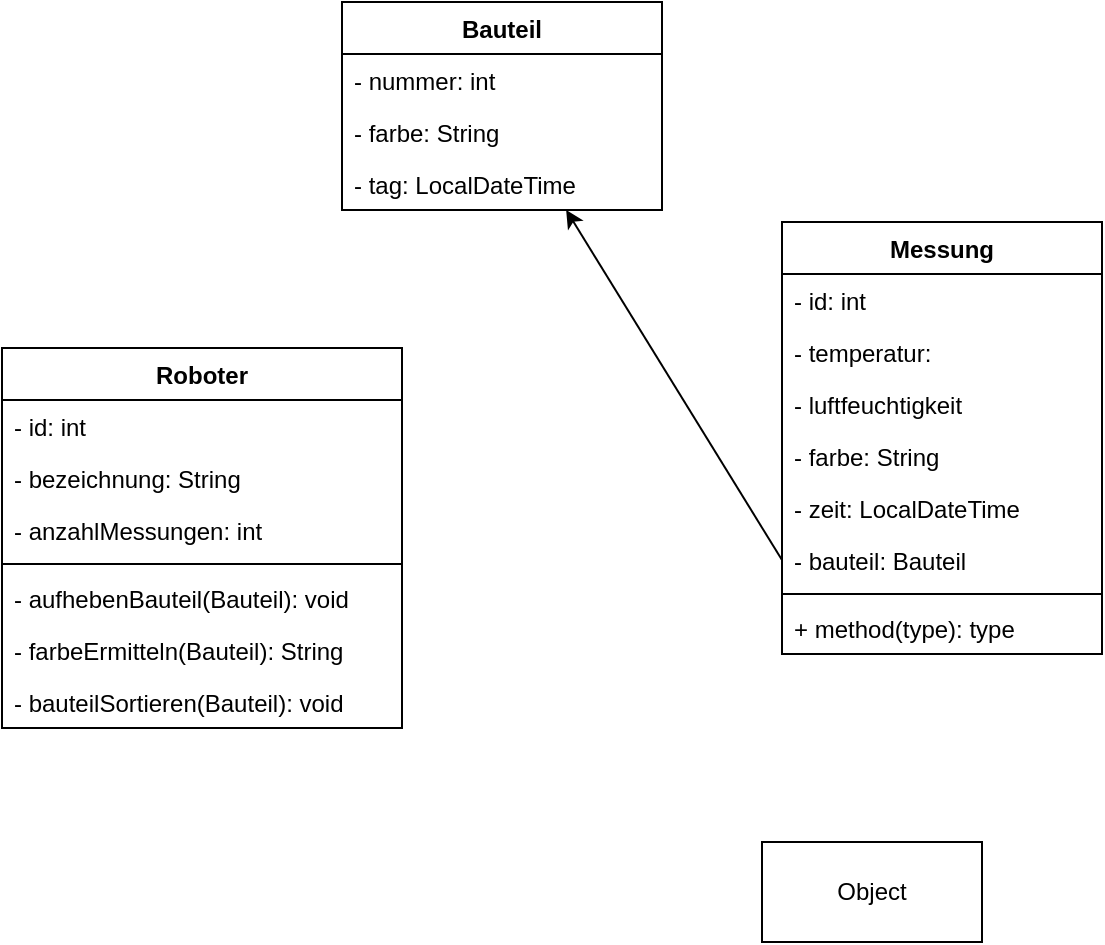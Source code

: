 <mxfile version="24.2.8" type="github">
  <diagram name="Seite-1" id="c4jyM4S404xS2nKWyq8i">
    <mxGraphModel dx="1434" dy="782" grid="1" gridSize="10" guides="1" tooltips="1" connect="1" arrows="1" fold="1" page="1" pageScale="1" pageWidth="827" pageHeight="1169" math="0" shadow="0">
      <root>
        <mxCell id="0" />
        <mxCell id="1" parent="0" />
        <mxCell id="oylPBmafDUihr2nvb6Yy-1" value="Bauteil" style="swimlane;fontStyle=1;align=center;verticalAlign=top;childLayout=stackLayout;horizontal=1;startSize=26;horizontalStack=0;resizeParent=1;resizeParentMax=0;resizeLast=0;collapsible=1;marginBottom=0;whiteSpace=wrap;html=1;" vertex="1" parent="1">
          <mxGeometry x="220" y="140" width="160" height="104" as="geometry" />
        </mxCell>
        <mxCell id="oylPBmafDUihr2nvb6Yy-2" value="- nummer: int" style="text;strokeColor=none;fillColor=none;align=left;verticalAlign=top;spacingLeft=4;spacingRight=4;overflow=hidden;rotatable=0;points=[[0,0.5],[1,0.5]];portConstraint=eastwest;whiteSpace=wrap;html=1;" vertex="1" parent="oylPBmafDUihr2nvb6Yy-1">
          <mxGeometry y="26" width="160" height="26" as="geometry" />
        </mxCell>
        <mxCell id="oylPBmafDUihr2nvb6Yy-13" value="- farbe: String" style="text;strokeColor=none;fillColor=none;align=left;verticalAlign=top;spacingLeft=4;spacingRight=4;overflow=hidden;rotatable=0;points=[[0,0.5],[1,0.5]];portConstraint=eastwest;whiteSpace=wrap;html=1;" vertex="1" parent="oylPBmafDUihr2nvb6Yy-1">
          <mxGeometry y="52" width="160" height="26" as="geometry" />
        </mxCell>
        <mxCell id="oylPBmafDUihr2nvb6Yy-29" value="- tag: LocalDateTime" style="text;strokeColor=none;fillColor=none;align=left;verticalAlign=top;spacingLeft=4;spacingRight=4;overflow=hidden;rotatable=0;points=[[0,0.5],[1,0.5]];portConstraint=eastwest;whiteSpace=wrap;html=1;" vertex="1" parent="oylPBmafDUihr2nvb6Yy-1">
          <mxGeometry y="78" width="160" height="26" as="geometry" />
        </mxCell>
        <mxCell id="oylPBmafDUihr2nvb6Yy-5" value="Messung" style="swimlane;fontStyle=1;align=center;verticalAlign=top;childLayout=stackLayout;horizontal=1;startSize=26;horizontalStack=0;resizeParent=1;resizeParentMax=0;resizeLast=0;collapsible=1;marginBottom=0;whiteSpace=wrap;html=1;" vertex="1" parent="1">
          <mxGeometry x="440" y="250" width="160" height="216" as="geometry" />
        </mxCell>
        <mxCell id="oylPBmafDUihr2nvb6Yy-6" value="- id: int" style="text;strokeColor=none;fillColor=none;align=left;verticalAlign=top;spacingLeft=4;spacingRight=4;overflow=hidden;rotatable=0;points=[[0,0.5],[1,0.5]];portConstraint=eastwest;whiteSpace=wrap;html=1;" vertex="1" parent="oylPBmafDUihr2nvb6Yy-5">
          <mxGeometry y="26" width="160" height="26" as="geometry" />
        </mxCell>
        <mxCell id="oylPBmafDUihr2nvb6Yy-14" value="- temperatur: " style="text;strokeColor=none;fillColor=none;align=left;verticalAlign=top;spacingLeft=4;spacingRight=4;overflow=hidden;rotatable=0;points=[[0,0.5],[1,0.5]];portConstraint=eastwest;whiteSpace=wrap;html=1;" vertex="1" parent="oylPBmafDUihr2nvb6Yy-5">
          <mxGeometry y="52" width="160" height="26" as="geometry" />
        </mxCell>
        <mxCell id="oylPBmafDUihr2nvb6Yy-15" value="- luftfeuchtigkeit" style="text;strokeColor=none;fillColor=none;align=left;verticalAlign=top;spacingLeft=4;spacingRight=4;overflow=hidden;rotatable=0;points=[[0,0.5],[1,0.5]];portConstraint=eastwest;whiteSpace=wrap;html=1;" vertex="1" parent="oylPBmafDUihr2nvb6Yy-5">
          <mxGeometry y="78" width="160" height="26" as="geometry" />
        </mxCell>
        <mxCell id="oylPBmafDUihr2nvb6Yy-22" value="- farbe: String" style="text;strokeColor=none;fillColor=none;align=left;verticalAlign=top;spacingLeft=4;spacingRight=4;overflow=hidden;rotatable=0;points=[[0,0.5],[1,0.5]];portConstraint=eastwest;whiteSpace=wrap;html=1;" vertex="1" parent="oylPBmafDUihr2nvb6Yy-5">
          <mxGeometry y="104" width="160" height="26" as="geometry" />
        </mxCell>
        <mxCell id="oylPBmafDUihr2nvb6Yy-23" value="- zeit: LocalDateTime" style="text;strokeColor=none;fillColor=none;align=left;verticalAlign=top;spacingLeft=4;spacingRight=4;overflow=hidden;rotatable=0;points=[[0,0.5],[1,0.5]];portConstraint=eastwest;whiteSpace=wrap;html=1;" vertex="1" parent="oylPBmafDUihr2nvb6Yy-5">
          <mxGeometry y="130" width="160" height="26" as="geometry" />
        </mxCell>
        <mxCell id="oylPBmafDUihr2nvb6Yy-25" value="- bauteil: Bauteil" style="text;strokeColor=none;fillColor=none;align=left;verticalAlign=top;spacingLeft=4;spacingRight=4;overflow=hidden;rotatable=0;points=[[0,0.5],[1,0.5]];portConstraint=eastwest;whiteSpace=wrap;html=1;" vertex="1" parent="oylPBmafDUihr2nvb6Yy-5">
          <mxGeometry y="156" width="160" height="26" as="geometry" />
        </mxCell>
        <mxCell id="oylPBmafDUihr2nvb6Yy-7" value="" style="line;strokeWidth=1;fillColor=none;align=left;verticalAlign=middle;spacingTop=-1;spacingLeft=3;spacingRight=3;rotatable=0;labelPosition=right;points=[];portConstraint=eastwest;strokeColor=inherit;" vertex="1" parent="oylPBmafDUihr2nvb6Yy-5">
          <mxGeometry y="182" width="160" height="8" as="geometry" />
        </mxCell>
        <mxCell id="oylPBmafDUihr2nvb6Yy-8" value="+ method(type): type" style="text;strokeColor=none;fillColor=none;align=left;verticalAlign=top;spacingLeft=4;spacingRight=4;overflow=hidden;rotatable=0;points=[[0,0.5],[1,0.5]];portConstraint=eastwest;whiteSpace=wrap;html=1;" vertex="1" parent="oylPBmafDUihr2nvb6Yy-5">
          <mxGeometry y="190" width="160" height="26" as="geometry" />
        </mxCell>
        <mxCell id="oylPBmafDUihr2nvb6Yy-16" value="Roboter" style="swimlane;fontStyle=1;align=center;verticalAlign=top;childLayout=stackLayout;horizontal=1;startSize=26;horizontalStack=0;resizeParent=1;resizeParentMax=0;resizeLast=0;collapsible=1;marginBottom=0;whiteSpace=wrap;html=1;" vertex="1" parent="1">
          <mxGeometry x="50" y="313" width="200" height="190" as="geometry" />
        </mxCell>
        <mxCell id="oylPBmafDUihr2nvb6Yy-17" value="- id: int" style="text;strokeColor=none;fillColor=none;align=left;verticalAlign=top;spacingLeft=4;spacingRight=4;overflow=hidden;rotatable=0;points=[[0,0.5],[1,0.5]];portConstraint=eastwest;whiteSpace=wrap;html=1;" vertex="1" parent="oylPBmafDUihr2nvb6Yy-16">
          <mxGeometry y="26" width="200" height="26" as="geometry" />
        </mxCell>
        <mxCell id="oylPBmafDUihr2nvb6Yy-24" value="- bezeichnung: String" style="text;strokeColor=none;fillColor=none;align=left;verticalAlign=top;spacingLeft=4;spacingRight=4;overflow=hidden;rotatable=0;points=[[0,0.5],[1,0.5]];portConstraint=eastwest;whiteSpace=wrap;html=1;" vertex="1" parent="oylPBmafDUihr2nvb6Yy-16">
          <mxGeometry y="52" width="200" height="26" as="geometry" />
        </mxCell>
        <mxCell id="oylPBmafDUihr2nvb6Yy-26" value="- anzahlMessungen: int" style="text;strokeColor=none;fillColor=none;align=left;verticalAlign=top;spacingLeft=4;spacingRight=4;overflow=hidden;rotatable=0;points=[[0,0.5],[1,0.5]];portConstraint=eastwest;whiteSpace=wrap;html=1;" vertex="1" parent="oylPBmafDUihr2nvb6Yy-16">
          <mxGeometry y="78" width="200" height="26" as="geometry" />
        </mxCell>
        <mxCell id="oylPBmafDUihr2nvb6Yy-18" value="" style="line;strokeWidth=1;fillColor=none;align=left;verticalAlign=middle;spacingTop=-1;spacingLeft=3;spacingRight=3;rotatable=0;labelPosition=right;points=[];portConstraint=eastwest;strokeColor=inherit;" vertex="1" parent="oylPBmafDUihr2nvb6Yy-16">
          <mxGeometry y="104" width="200" height="8" as="geometry" />
        </mxCell>
        <mxCell id="oylPBmafDUihr2nvb6Yy-19" value="- aufhebenBauteil(Bauteil): void" style="text;strokeColor=none;fillColor=none;align=left;verticalAlign=top;spacingLeft=4;spacingRight=4;overflow=hidden;rotatable=0;points=[[0,0.5],[1,0.5]];portConstraint=eastwest;whiteSpace=wrap;html=1;" vertex="1" parent="oylPBmafDUihr2nvb6Yy-16">
          <mxGeometry y="112" width="200" height="26" as="geometry" />
        </mxCell>
        <mxCell id="oylPBmafDUihr2nvb6Yy-20" value="- farbeErmitteln(Bauteil): String" style="text;strokeColor=none;fillColor=none;align=left;verticalAlign=top;spacingLeft=4;spacingRight=4;overflow=hidden;rotatable=0;points=[[0,0.5],[1,0.5]];portConstraint=eastwest;whiteSpace=wrap;html=1;" vertex="1" parent="oylPBmafDUihr2nvb6Yy-16">
          <mxGeometry y="138" width="200" height="26" as="geometry" />
        </mxCell>
        <mxCell id="oylPBmafDUihr2nvb6Yy-21" value="- bauteilSortieren(Bauteil): void" style="text;strokeColor=none;fillColor=none;align=left;verticalAlign=top;spacingLeft=4;spacingRight=4;overflow=hidden;rotatable=0;points=[[0,0.5],[1,0.5]];portConstraint=eastwest;whiteSpace=wrap;html=1;" vertex="1" parent="oylPBmafDUihr2nvb6Yy-16">
          <mxGeometry y="164" width="200" height="26" as="geometry" />
        </mxCell>
        <mxCell id="oylPBmafDUihr2nvb6Yy-27" value="" style="endArrow=classic;html=1;rounded=0;exitX=0;exitY=0.5;exitDx=0;exitDy=0;" edge="1" parent="1" source="oylPBmafDUihr2nvb6Yy-25" target="oylPBmafDUihr2nvb6Yy-1">
          <mxGeometry width="50" height="50" relative="1" as="geometry">
            <mxPoint x="310" y="480" as="sourcePoint" />
            <mxPoint x="360" y="430" as="targetPoint" />
          </mxGeometry>
        </mxCell>
        <mxCell id="oylPBmafDUihr2nvb6Yy-28" value="Object" style="html=1;whiteSpace=wrap;" vertex="1" parent="1">
          <mxGeometry x="430" y="560" width="110" height="50" as="geometry" />
        </mxCell>
      </root>
    </mxGraphModel>
  </diagram>
</mxfile>
